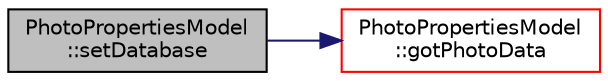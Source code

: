 digraph "PhotoPropertiesModel::setDatabase"
{
 // LATEX_PDF_SIZE
  edge [fontname="Helvetica",fontsize="10",labelfontname="Helvetica",labelfontsize="10"];
  node [fontname="Helvetica",fontsize="10",shape=record];
  rankdir="LR";
  Node1 [label="PhotoPropertiesModel\l::setDatabase",height=0.2,width=0.4,color="black", fillcolor="grey75", style="filled", fontcolor="black",tooltip=" "];
  Node1 -> Node2 [color="midnightblue",fontsize="10",style="solid",fontname="Helvetica"];
  Node2 [label="PhotoPropertiesModel\l::gotPhotoData",height=0.2,width=0.4,color="red", fillcolor="white", style="filled",URL="$class_photo_properties_model.html#a7bd2e4c9a2287916636b0f8ea74aff0e",tooltip=" "];
}
